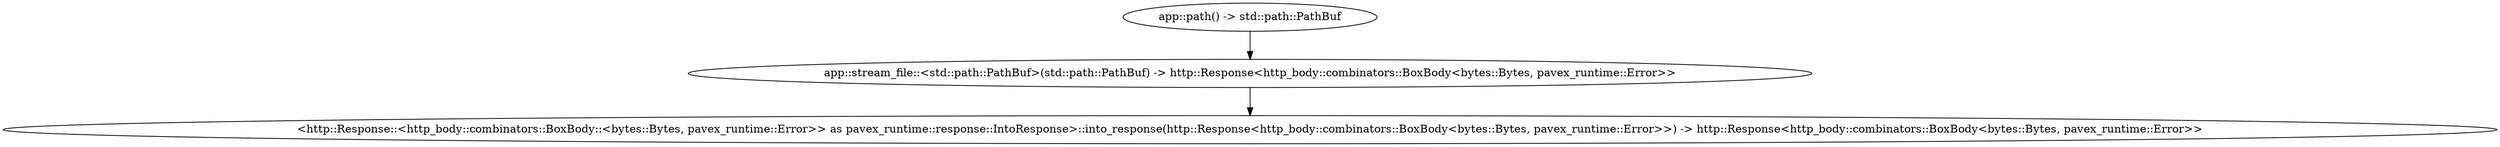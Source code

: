 digraph "GET /home" {
    0 [ label = "app::stream_file::<std::path::PathBuf>(std::path::PathBuf) -> http::Response<http_body::combinators::BoxBody<bytes::Bytes, pavex_runtime::Error>>"]
    1 [ label = "app::path() -> std::path::PathBuf"]
    2 [ label = "<http::Response::<http_body::combinators::BoxBody::<bytes::Bytes, pavex_runtime::Error>> as pavex_runtime::response::IntoResponse>::into_response(http::Response<http_body::combinators::BoxBody<bytes::Bytes, pavex_runtime::Error>>) -> http::Response<http_body::combinators::BoxBody<bytes::Bytes, pavex_runtime::Error>>"]
    1 -> 0 [ ]
    0 -> 2 [ ]
}
digraph app_state {
    0 [ label = "crate::ApplicationState() -> crate::ApplicationState"]
}